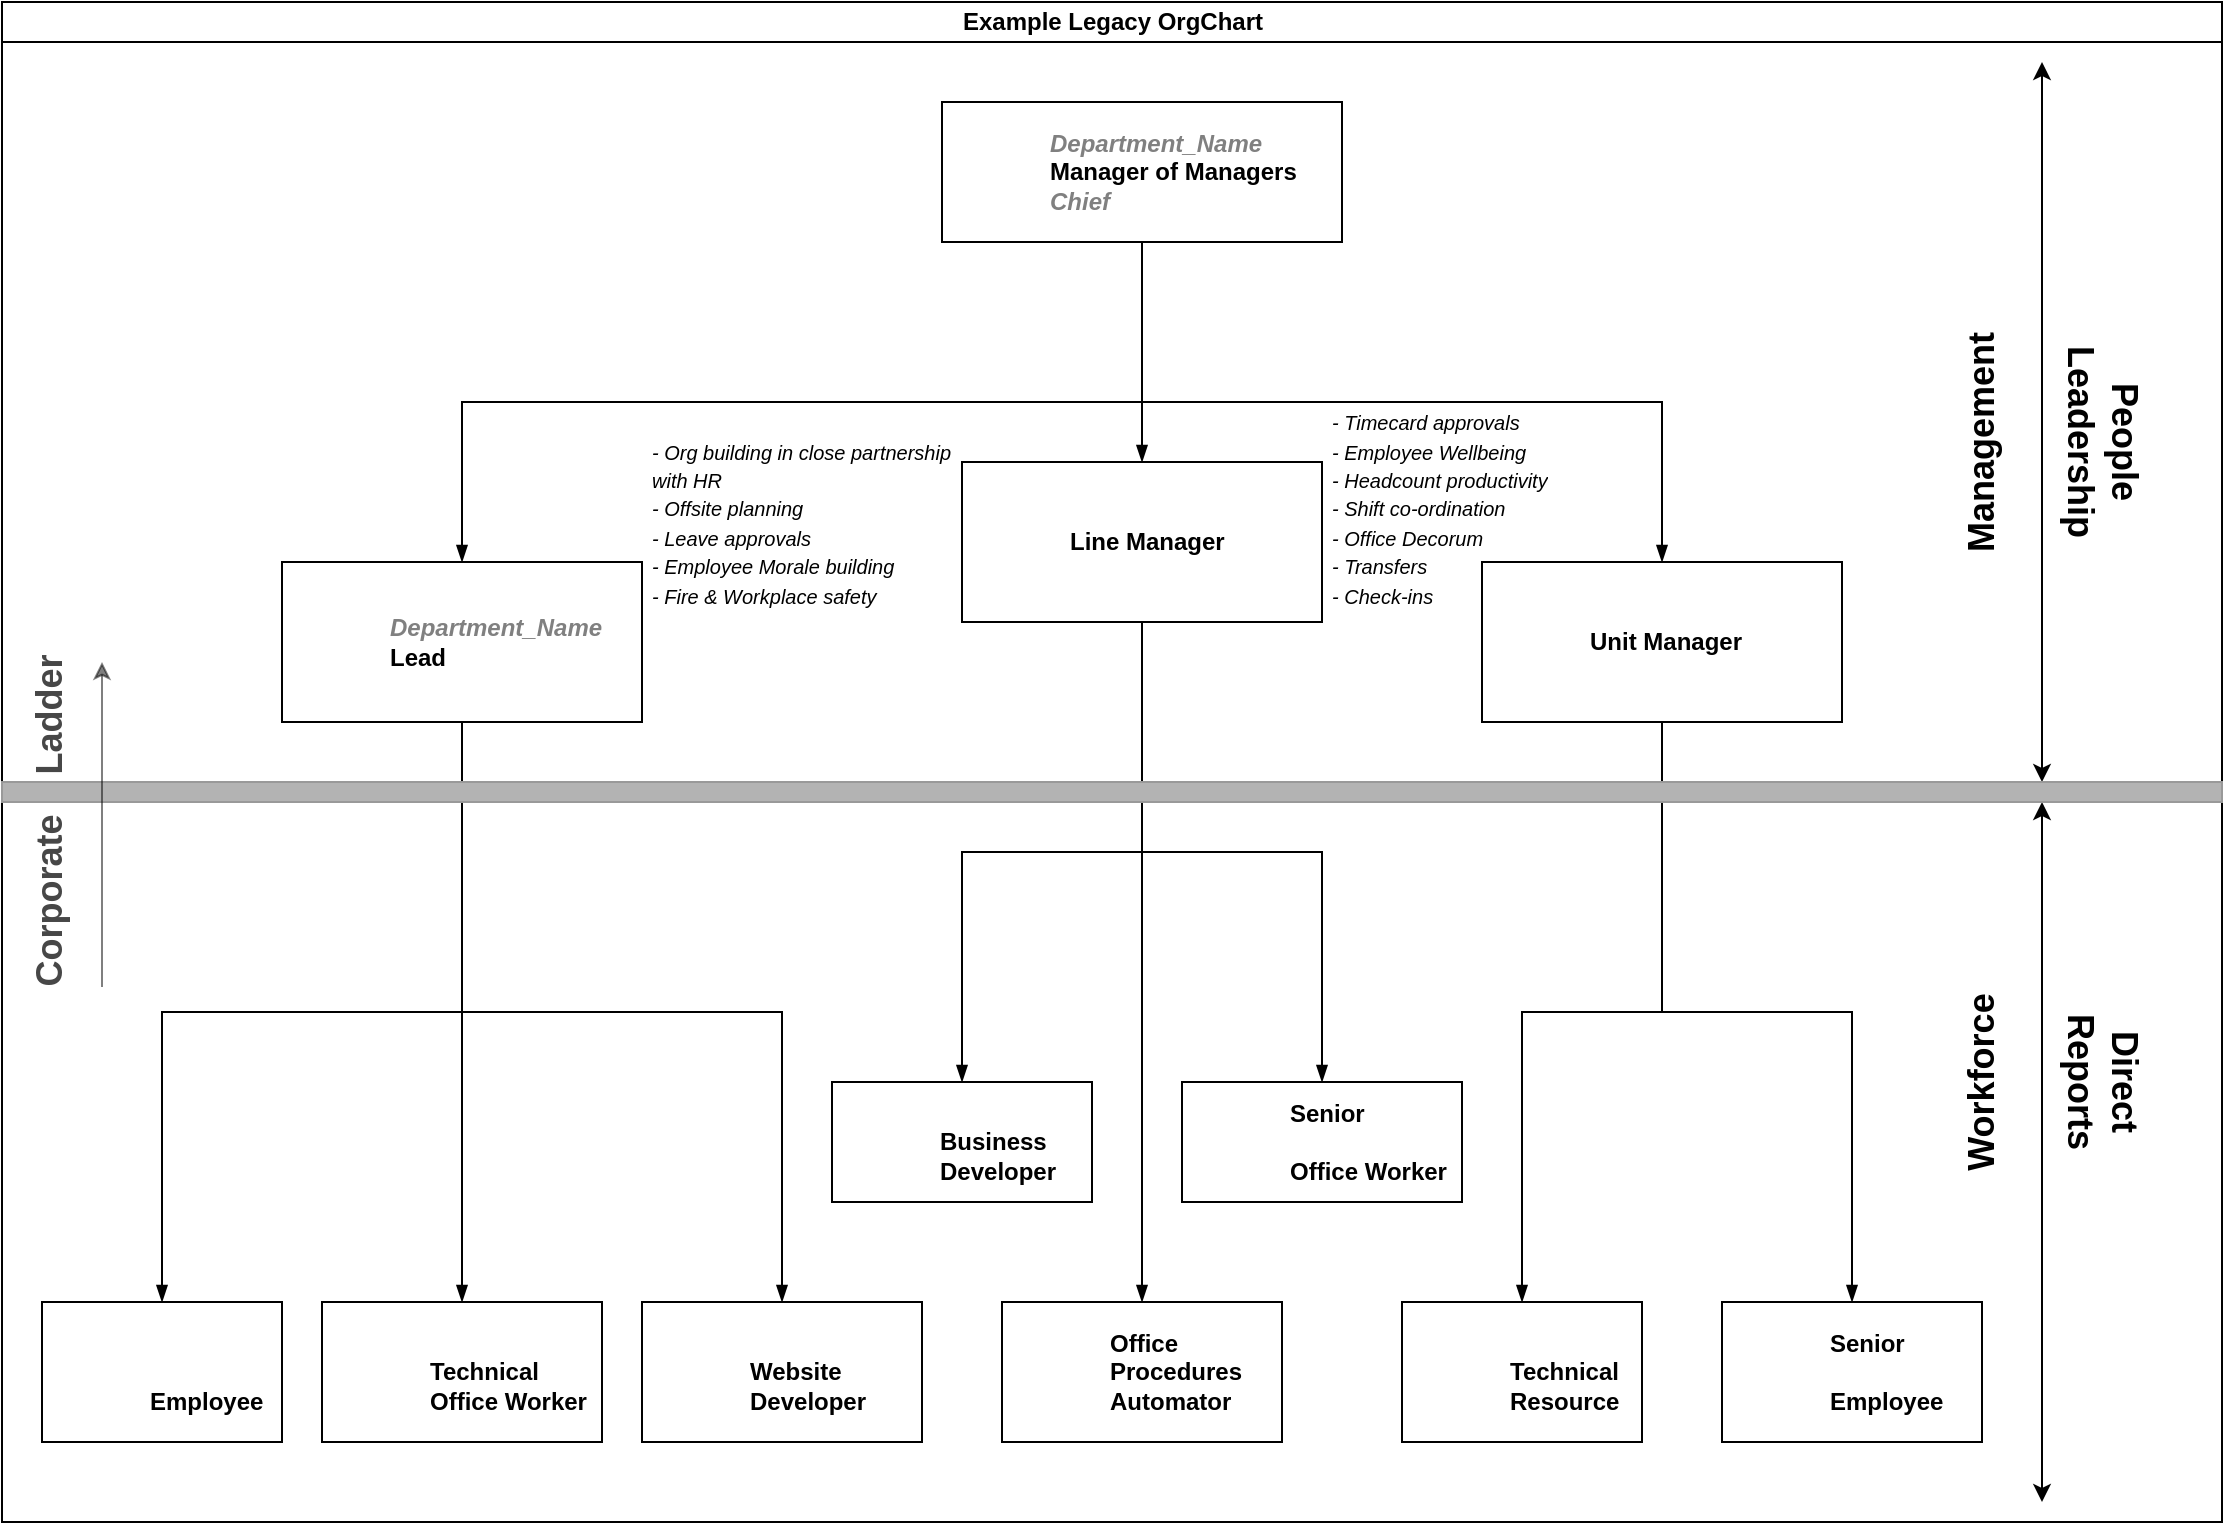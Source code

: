 <mxfile version="20.7.4" type="device"><diagram id="prtHgNgQTEPvFCAcTncT" name="Page-1"><mxGraphModel dx="1434" dy="838" grid="1" gridSize="10" guides="1" tooltips="1" connect="1" arrows="1" fold="1" page="1" pageScale="1" pageWidth="1169" pageHeight="827" math="0" shadow="0"><root><mxCell id="0"/><mxCell id="1" parent="0"/><mxCell id="dNxyNK7c78bLwvsdeMH5-11" value="Example Legacy OrgChart" style="swimlane;html=1;startSize=20;horizontal=1;containerType=tree;glass=0;direction=east;" parent="1" vertex="1"><mxGeometry x="40" y="40" width="1110" height="760" as="geometry"/></mxCell><UserObject label="&lt;i style=&quot;color: gray&quot;&gt;%dept_name%&lt;br&gt;&lt;/i&gt;%role%&lt;br&gt;&lt;i style=&quot;border-color: var(--border-color); color: gray;&quot;&gt;%alias%&lt;/i&gt;&lt;i style=&quot;color: gray&quot;&gt;&lt;br&gt;&lt;/i&gt;" placeholders="1" dept_name="Department_Name" role="Manager of Managers" alias="Chief" id="dNxyNK7c78bLwvsdeMH5-12"><mxCell style="label;image=https://cdn3.iconfinder.com/data/icons/user-avatars-1/512/users-10-3-128.png;whiteSpace=wrap;html=1;rounded=0;glass=0;treeMoving=1;treeFolding=1;" parent="dNxyNK7c78bLwvsdeMH5-11" vertex="1"><mxGeometry x="470" y="50" width="200" height="70" as="geometry"/></mxCell></UserObject><mxCell id="dNxyNK7c78bLwvsdeMH5-13" value="" style="endArrow=blockThin;endFill=1;fontSize=11;edgeStyle=elbowEdgeStyle;elbow=vertical;rounded=0;" parent="dNxyNK7c78bLwvsdeMH5-11" source="dNxyNK7c78bLwvsdeMH5-12" target="dNxyNK7c78bLwvsdeMH5-14" edge="1"><mxGeometry relative="1" as="geometry"/></mxCell><UserObject label="%role%" placeholders="1" role="Unit Manager" id="dNxyNK7c78bLwvsdeMH5-14"><mxCell style="label;image=https://cdn3.iconfinder.com/data/icons/user-avatars-1/512/users-9-2-128.png;whiteSpace=wrap;html=1;rounded=0;glass=0;treeFolding=1;treeMoving=1;" parent="dNxyNK7c78bLwvsdeMH5-11" vertex="1"><mxGeometry x="740" y="280" width="180" height="80" as="geometry"/></mxCell></UserObject><mxCell id="dNxyNK7c78bLwvsdeMH5-15" value="" style="endArrow=blockThin;endFill=1;fontSize=11;edgeStyle=elbowEdgeStyle;elbow=vertical;rounded=0;" parent="dNxyNK7c78bLwvsdeMH5-11" source="dNxyNK7c78bLwvsdeMH5-12" target="zjT_MDOcb-2LyVWN6Ogk-2" edge="1"><mxGeometry relative="1" as="geometry"/></mxCell><mxCell id="dNxyNK7c78bLwvsdeMH5-17" value="" style="endArrow=blockThin;endFill=1;fontSize=11;edgeStyle=elbowEdgeStyle;elbow=vertical;rounded=0;" parent="dNxyNK7c78bLwvsdeMH5-11" source="dNxyNK7c78bLwvsdeMH5-12" target="dNxyNK7c78bLwvsdeMH5-18" edge="1"><mxGeometry relative="1" as="geometry"/></mxCell><UserObject label="&lt;i style=&quot;border-color: var(--border-color); color: gray;&quot;&gt;%dept_name%&lt;/i&gt;&lt;br&gt;%role%" placeholders="1" role="Lead" dept_name="Department_Name" id="dNxyNK7c78bLwvsdeMH5-18"><mxCell style="label;image=https://cdn3.iconfinder.com/data/icons/user-avatars-1/512/users-3-128.png;whiteSpace=wrap;html=1;rounded=0;glass=0;" parent="dNxyNK7c78bLwvsdeMH5-11" vertex="1"><mxGeometry x="140" y="280" width="180" height="80" as="geometry"/></mxCell></UserObject><UserObject label="%role%" placeholders="1" role="Line Manager" id="zjT_MDOcb-2LyVWN6Ogk-2"><mxCell style="label;image=https://cdn3.iconfinder.com/data/icons/user-avatars-1/512/users-15-128.png;whiteSpace=wrap;html=1;rounded=0;glass=0;treeFolding=1;treeMoving=1;" parent="dNxyNK7c78bLwvsdeMH5-11" vertex="1"><mxGeometry x="480" y="230" width="180" height="80" as="geometry"/></mxCell></UserObject><mxCell id="zjT_MDOcb-2LyVWN6Ogk-7" value="" style="endArrow=blockThin;endFill=1;fontSize=11;edgeStyle=elbowEdgeStyle;elbow=vertical;rounded=0;" parent="dNxyNK7c78bLwvsdeMH5-11" source="dNxyNK7c78bLwvsdeMH5-14" target="zjT_MDOcb-2LyVWN6Ogk-8" edge="1"><mxGeometry relative="1" as="geometry"><mxPoint x="390" y="200" as="sourcePoint"/></mxGeometry></mxCell><UserObject label="%seniority%&lt;br style=&quot;border-color: var(--border-color);&quot;&gt;%type%&lt;br style=&quot;border-color: var(--border-color);&quot;&gt;%role%" placeholders="1" seniority="Senior" type="" role="Employee" id="zjT_MDOcb-2LyVWN6Ogk-8"><mxCell style="label;image=https://cdn3.iconfinder.com/data/icons/user-avatars-1/512/users-3-128.png;whiteSpace=wrap;html=1;rounded=0;glass=0;treeFolding=1;treeMoving=1;" parent="dNxyNK7c78bLwvsdeMH5-11" vertex="1"><mxGeometry x="860" y="650" width="130" height="70" as="geometry"/></mxCell></UserObject><mxCell id="zjT_MDOcb-2LyVWN6Ogk-9" value="" style="endArrow=blockThin;endFill=1;fontSize=11;edgeStyle=elbowEdgeStyle;elbow=vertical;rounded=0;" parent="dNxyNK7c78bLwvsdeMH5-11" source="dNxyNK7c78bLwvsdeMH5-14" target="zjT_MDOcb-2LyVWN6Ogk-10" edge="1"><mxGeometry relative="1" as="geometry"><mxPoint x="390" y="200" as="sourcePoint"/></mxGeometry></mxCell><UserObject label="%seniority%&lt;br style=&quot;border-color: var(--border-color);&quot;&gt;%type%&lt;br style=&quot;border-color: var(--border-color);&quot;&gt;%role%" placeholders="1" seniority="" type="Technical" role="Resource" id="zjT_MDOcb-2LyVWN6Ogk-10"><mxCell style="label;image=https://cdn3.iconfinder.com/data/icons/user-avatars-1/512/users-2-128.png;whiteSpace=wrap;html=1;rounded=0;glass=0;treeFolding=1;treeMoving=1;" parent="dNxyNK7c78bLwvsdeMH5-11" vertex="1"><mxGeometry x="700" y="650" width="120" height="70" as="geometry"/></mxCell></UserObject><mxCell id="zjT_MDOcb-2LyVWN6Ogk-13" value="" style="endArrow=blockThin;endFill=1;fontSize=11;edgeStyle=elbowEdgeStyle;elbow=vertical;rounded=0;" parent="dNxyNK7c78bLwvsdeMH5-11" source="dNxyNK7c78bLwvsdeMH5-18" target="zjT_MDOcb-2LyVWN6Ogk-14" edge="1"><mxGeometry relative="1" as="geometry"><mxPoint x="600" y="160" as="sourcePoint"/></mxGeometry></mxCell><UserObject label="%seniority%&lt;br style=&quot;border-color: var(--border-color);&quot;&gt;%type%&lt;br style=&quot;border-color: var(--border-color);&quot;&gt;%role%" placeholders="1" role="Employee" dept_name="Department_Name" seniority="" type="" id="zjT_MDOcb-2LyVWN6Ogk-14"><mxCell style="label;image=https://cdn3.iconfinder.com/data/icons/user-avatars-1/512/users-4-128.png;whiteSpace=wrap;html=1;rounded=0;glass=0;" parent="dNxyNK7c78bLwvsdeMH5-11" vertex="1"><mxGeometry x="20" y="650" width="120" height="70" as="geometry"/></mxCell></UserObject><mxCell id="zjT_MDOcb-2LyVWN6Ogk-15" value="" style="endArrow=blockThin;endFill=1;fontSize=11;edgeStyle=elbowEdgeStyle;elbow=vertical;rounded=0;" parent="dNxyNK7c78bLwvsdeMH5-11" source="dNxyNK7c78bLwvsdeMH5-18" target="zjT_MDOcb-2LyVWN6Ogk-16" edge="1"><mxGeometry relative="1" as="geometry"><mxPoint x="600" y="160" as="sourcePoint"/></mxGeometry></mxCell><UserObject label="%seniority%&lt;br style=&quot;border-color: var(--border-color);&quot;&gt;%type%&lt;br style=&quot;border-color: var(--border-color);&quot;&gt;%role%" placeholders="1" role="Developer" dept_name="Department_Name" seniority="" type="Website" id="zjT_MDOcb-2LyVWN6Ogk-16"><mxCell style="label;image=https://cdn3.iconfinder.com/data/icons/user-avatars-1/512/users-10-3-128.png;whiteSpace=wrap;html=1;rounded=0;glass=0;" parent="dNxyNK7c78bLwvsdeMH5-11" vertex="1"><mxGeometry x="320" y="650" width="140" height="70" as="geometry"/></mxCell></UserObject><mxCell id="zjT_MDOcb-2LyVWN6Ogk-19" value="" style="endArrow=blockThin;endFill=1;fontSize=11;edgeStyle=elbowEdgeStyle;elbow=vertical;rounded=0;" parent="dNxyNK7c78bLwvsdeMH5-11" source="zjT_MDOcb-2LyVWN6Ogk-2" target="zjT_MDOcb-2LyVWN6Ogk-20" edge="1"><mxGeometry relative="1" as="geometry"><mxPoint x="600" y="160" as="sourcePoint"/></mxGeometry></mxCell><UserObject label="%seniority%&lt;br style=&quot;border-color: var(--border-color);&quot;&gt;%type%&lt;br style=&quot;border-color: var(--border-color);&quot;&gt;%role%" placeholders="1" role="Developer" seniority="" type="Business" id="zjT_MDOcb-2LyVWN6Ogk-20"><mxCell style="label;image=https://cdn3.iconfinder.com/data/icons/user-avatars-1/512/users-4-128.png;whiteSpace=wrap;html=1;rounded=0;glass=0;treeFolding=1;treeMoving=1;" parent="dNxyNK7c78bLwvsdeMH5-11" vertex="1"><mxGeometry x="415" y="540" width="130" height="60" as="geometry"/></mxCell></UserObject><mxCell id="zjT_MDOcb-2LyVWN6Ogk-23" value="" style="endArrow=blockThin;endFill=1;fontSize=11;edgeStyle=elbowEdgeStyle;elbow=vertical;rounded=0;" parent="dNxyNK7c78bLwvsdeMH5-11" source="dNxyNK7c78bLwvsdeMH5-18" target="zjT_MDOcb-2LyVWN6Ogk-24" edge="1"><mxGeometry relative="1" as="geometry"><mxPoint x="600" y="160" as="sourcePoint"/></mxGeometry></mxCell><UserObject label="%seniority%&lt;br&gt;%type%&lt;br&gt;%role%" placeholders="1" role="Office Worker" dept_name="Department_Name" seniority="" type="Technical" id="zjT_MDOcb-2LyVWN6Ogk-24"><mxCell style="label;image=https://cdn3.iconfinder.com/data/icons/user-avatars-1/512/users-15-128.png;whiteSpace=wrap;html=1;rounded=0;glass=0;" parent="dNxyNK7c78bLwvsdeMH5-11" vertex="1"><mxGeometry x="160" y="650" width="140" height="70" as="geometry"/></mxCell></UserObject><mxCell id="zjT_MDOcb-2LyVWN6Ogk-25" value="" style="endArrow=blockThin;endFill=1;fontSize=11;edgeStyle=elbowEdgeStyle;elbow=vertical;rounded=0;" parent="dNxyNK7c78bLwvsdeMH5-11" source="zjT_MDOcb-2LyVWN6Ogk-2" target="zjT_MDOcb-2LyVWN6Ogk-26" edge="1"><mxGeometry relative="1" as="geometry"><mxPoint x="600" y="160" as="sourcePoint"/></mxGeometry></mxCell><UserObject label="%seniority%&lt;br style=&quot;border-color: var(--border-color);&quot;&gt;%type%&lt;br style=&quot;border-color: var(--border-color);&quot;&gt;%role%" placeholders="1" role="Automator" type="Procedures" seniority="Office" id="zjT_MDOcb-2LyVWN6Ogk-26"><mxCell style="label;image=https://cdn3.iconfinder.com/data/icons/user-avatars-1/512/users-3-128.png;whiteSpace=wrap;html=1;rounded=0;glass=0;treeFolding=1;treeMoving=1;" parent="dNxyNK7c78bLwvsdeMH5-11" vertex="1"><mxGeometry x="500" y="650" width="140" height="70" as="geometry"/></mxCell></UserObject><mxCell id="zjT_MDOcb-2LyVWN6Ogk-27" value="" style="endArrow=blockThin;endFill=1;fontSize=11;edgeStyle=elbowEdgeStyle;elbow=vertical;rounded=0;" parent="dNxyNK7c78bLwvsdeMH5-11" source="zjT_MDOcb-2LyVWN6Ogk-2" target="zjT_MDOcb-2LyVWN6Ogk-28" edge="1"><mxGeometry relative="1" as="geometry"><mxPoint x="610" y="160" as="sourcePoint"/></mxGeometry></mxCell><UserObject label="%seniority%&lt;br style=&quot;border-color: var(--border-color);&quot;&gt;%type%&lt;br style=&quot;border-color: var(--border-color);&quot;&gt;%role%" placeholders="1" role="Office Worker" seniority="Senior" type="" id="zjT_MDOcb-2LyVWN6Ogk-28"><mxCell style="label;image=https://cdn3.iconfinder.com/data/icons/user-avatars-1/512/users-9-2-128.png;whiteSpace=wrap;html=1;rounded=0;glass=0;treeFolding=1;treeMoving=1;" parent="dNxyNK7c78bLwvsdeMH5-11" vertex="1"><mxGeometry x="590" y="540" width="140" height="60" as="geometry"/></mxCell></UserObject><mxCell id="zjT_MDOcb-2LyVWN6Ogk-35" value="" style="endArrow=classic;startArrow=classic;html=1;rounded=0;" parent="dNxyNK7c78bLwvsdeMH5-11" edge="1"><mxGeometry width="50" height="50" relative="1" as="geometry"><mxPoint x="1020" y="390" as="sourcePoint"/><mxPoint x="1020" y="30" as="targetPoint"/></mxGeometry></mxCell><mxCell id="zjT_MDOcb-2LyVWN6Ogk-36" value="" style="endArrow=none;html=1;rounded=0;" parent="dNxyNK7c78bLwvsdeMH5-11" edge="1"><mxGeometry width="50" height="50" relative="1" as="geometry"><mxPoint x="990" y="390" as="sourcePoint"/><mxPoint x="1050" y="390" as="targetPoint"/></mxGeometry></mxCell><mxCell id="zjT_MDOcb-2LyVWN6Ogk-38" value="" style="endArrow=none;html=1;rounded=0;" parent="dNxyNK7c78bLwvsdeMH5-11" edge="1"><mxGeometry width="50" height="50" relative="1" as="geometry"><mxPoint x="990" y="400" as="sourcePoint"/><mxPoint x="1050" y="400" as="targetPoint"/></mxGeometry></mxCell><mxCell id="zjT_MDOcb-2LyVWN6Ogk-39" value="" style="endArrow=classic;startArrow=classic;html=1;rounded=0;" parent="dNxyNK7c78bLwvsdeMH5-11" edge="1"><mxGeometry width="50" height="50" relative="1" as="geometry"><mxPoint x="1020" y="750" as="sourcePoint"/><mxPoint x="1020" y="400" as="targetPoint"/></mxGeometry></mxCell><mxCell id="zjT_MDOcb-2LyVWN6Ogk-40" value="&lt;b&gt;&lt;font style=&quot;&quot;&gt;&lt;font style=&quot;font-size: 18px;&quot;&gt;Management&lt;/font&gt;&lt;br&gt;&lt;/font&gt;&lt;/b&gt;" style="text;html=1;strokeColor=none;fillColor=none;align=center;verticalAlign=middle;whiteSpace=wrap;rounded=0;rotation=270;" parent="dNxyNK7c78bLwvsdeMH5-11" vertex="1"><mxGeometry x="940" y="200" width="100" height="40" as="geometry"/></mxCell><mxCell id="zjT_MDOcb-2LyVWN6Ogk-41" value="&lt;b&gt;&lt;font style=&quot;&quot;&gt;&lt;font style=&quot;font-size: 18px;&quot;&gt;People Leadership&lt;/font&gt;&lt;br&gt;&lt;/font&gt;&lt;/b&gt;" style="text;html=1;strokeColor=none;fillColor=none;align=center;verticalAlign=middle;whiteSpace=wrap;rounded=0;rotation=90;" parent="dNxyNK7c78bLwvsdeMH5-11" vertex="1"><mxGeometry x="1000" y="200" width="100" height="40" as="geometry"/></mxCell><mxCell id="zjT_MDOcb-2LyVWN6Ogk-42" value="&lt;b&gt;&lt;font style=&quot;&quot;&gt;&lt;font style=&quot;font-size: 18px;&quot;&gt;Direct Reports&lt;/font&gt;&lt;br&gt;&lt;/font&gt;&lt;/b&gt;" style="text;html=1;strokeColor=none;fillColor=none;align=center;verticalAlign=middle;whiteSpace=wrap;rounded=0;rotation=90;" parent="dNxyNK7c78bLwvsdeMH5-11" vertex="1"><mxGeometry x="1000" y="520" width="100" height="40" as="geometry"/></mxCell><mxCell id="zjT_MDOcb-2LyVWN6Ogk-44" value="&lt;b&gt;&lt;font style=&quot;&quot;&gt;&lt;font style=&quot;font-size: 18px;&quot;&gt;Workforce&lt;/font&gt;&lt;br&gt;&lt;/font&gt;&lt;/b&gt;" style="text;html=1;strokeColor=none;fillColor=none;align=center;verticalAlign=middle;whiteSpace=wrap;rounded=0;rotation=270;" parent="dNxyNK7c78bLwvsdeMH5-11" vertex="1"><mxGeometry x="940" y="520" width="100" height="40" as="geometry"/></mxCell><mxCell id="zjT_MDOcb-2LyVWN6Ogk-45" value="" style="rounded=0;whiteSpace=wrap;html=1;fontSize=18;fillColor=#B3B3B3;strokeColor=#999999;" parent="dNxyNK7c78bLwvsdeMH5-11" vertex="1"><mxGeometry y="390" width="1110" height="10" as="geometry"/></mxCell><mxCell id="eAgZKTzjG2FC8HeCP9xd-3" value="&lt;i&gt;&lt;font style=&quot;font-size: 10px;&quot;&gt;&lt;b&gt;&lt;br&gt;&lt;br&gt;&lt;/b&gt;&lt;br&gt;&lt;br&gt;- Org building in close partnership with HR&lt;br&gt;- Offsite planning&lt;br&gt;- Leave approvals&lt;br&gt;- Employee Morale building&lt;br&gt;- Fire &amp;amp; Workplace safety&lt;/font&gt;&lt;/i&gt;" style="text;html=1;strokeColor=none;fillColor=none;spacing=5;spacingTop=-20;whiteSpace=wrap;overflow=hidden;rounded=0;" parent="dNxyNK7c78bLwvsdeMH5-11" vertex="1"><mxGeometry x="320" y="170" width="170" height="170" as="geometry"/></mxCell><mxCell id="eAgZKTzjG2FC8HeCP9xd-4" value="&lt;i&gt;&lt;font style=&quot;font-size: 10px;&quot;&gt;&lt;b&gt;&lt;br&gt;&lt;br&gt;&lt;/b&gt;&lt;br&gt;- Timecard approvals&lt;br&gt;- Employee Wellbeing&lt;br&gt;- Headcount productivity&lt;br&gt;- Shift co-ordination&lt;br&gt;- Office Decorum&lt;br&gt;- Transfers&lt;br&gt;- Check-ins&lt;/font&gt;&lt;/i&gt;" style="text;html=1;strokeColor=none;fillColor=none;spacing=5;spacingTop=-20;whiteSpace=wrap;overflow=hidden;rounded=0;" parent="dNxyNK7c78bLwvsdeMH5-11" vertex="1"><mxGeometry x="660" y="170" width="170" height="140" as="geometry"/></mxCell><mxCell id="sln5Xol4Oh6eNLEYuEnU-1" value="" style="shape=image;html=1;verticalAlign=top;verticalLabelPosition=bottom;labelBackgroundColor=#ffffff;imageAspect=0;aspect=fixed;image=https://cdn0.iconfinder.com/data/icons/phosphor-thin-vol-3/256/ladder-simple-thin-128.png;opacity=25;" vertex="1" parent="dNxyNK7c78bLwvsdeMH5-11"><mxGeometry y="404" width="50" height="50" as="geometry"/></mxCell><mxCell id="sln5Xol4Oh6eNLEYuEnU-2" value="" style="shape=image;html=1;verticalAlign=top;verticalLabelPosition=bottom;labelBackgroundColor=#ffffff;imageAspect=0;aspect=fixed;image=https://cdn0.iconfinder.com/data/icons/phosphor-thin-vol-3/256/ladder-simple-thin-128.png;opacity=25;" vertex="1" parent="dNxyNK7c78bLwvsdeMH5-11"><mxGeometry y="440" width="50" height="50" as="geometry"/></mxCell><mxCell id="sln5Xol4Oh6eNLEYuEnU-3" value="" style="shape=image;html=1;verticalAlign=top;verticalLabelPosition=bottom;labelBackgroundColor=#ffffff;imageAspect=0;aspect=fixed;image=https://cdn0.iconfinder.com/data/icons/phosphor-thin-vol-3/256/ladder-simple-thin-128.png;opacity=25;" vertex="1" parent="dNxyNK7c78bLwvsdeMH5-11"><mxGeometry y="370" width="50" height="50" as="geometry"/></mxCell><mxCell id="sln5Xol4Oh6eNLEYuEnU-6" value="" style="shape=image;html=1;verticalAlign=top;verticalLabelPosition=bottom;labelBackgroundColor=#ffffff;imageAspect=0;aspect=fixed;image=https://cdn0.iconfinder.com/data/icons/phosphor-thin-vol-3/256/ladder-simple-thin-128.png;opacity=25;" vertex="1" parent="dNxyNK7c78bLwvsdeMH5-11"><mxGeometry y="304" width="50" height="50" as="geometry"/></mxCell><mxCell id="sln5Xol4Oh6eNLEYuEnU-7" value="" style="shape=image;html=1;verticalAlign=top;verticalLabelPosition=bottom;labelBackgroundColor=#ffffff;imageAspect=0;aspect=fixed;image=https://cdn0.iconfinder.com/data/icons/phosphor-thin-vol-3/256/ladder-simple-thin-128.png;opacity=25;" vertex="1" parent="dNxyNK7c78bLwvsdeMH5-11"><mxGeometry y="340" width="50" height="50" as="geometry"/></mxCell><mxCell id="sln5Xol4Oh6eNLEYuEnU-8" value="" style="shape=image;html=1;verticalAlign=top;verticalLabelPosition=bottom;labelBackgroundColor=#ffffff;imageAspect=0;aspect=fixed;image=https://cdn0.iconfinder.com/data/icons/phosphor-thin-vol-3/256/ladder-simple-thin-128.png;opacity=25;" vertex="1" parent="dNxyNK7c78bLwvsdeMH5-11"><mxGeometry y="270" width="50" height="50" as="geometry"/></mxCell><mxCell id="sln5Xol4Oh6eNLEYuEnU-11" value="" style="shape=image;html=1;verticalAlign=top;verticalLabelPosition=bottom;labelBackgroundColor=#ffffff;imageAspect=0;aspect=fixed;image=https://cdn0.iconfinder.com/data/icons/phosphor-thin-vol-3/256/ladder-simple-thin-128.png;imageBorder=none;imageBackground=none;opacity=25;" vertex="1" parent="dNxyNK7c78bLwvsdeMH5-11"><mxGeometry y="480" width="50" height="50" as="geometry"/></mxCell><mxCell id="sln5Xol4Oh6eNLEYuEnU-12" value="" style="shape=image;html=1;verticalAlign=top;verticalLabelPosition=bottom;labelBackgroundColor=#ffffff;imageAspect=0;aspect=fixed;image=https://cdn0.iconfinder.com/data/icons/phosphor-thin-vol-3/256/ladder-simple-thin-128.png;opacity=25;" vertex="1" parent="dNxyNK7c78bLwvsdeMH5-11"><mxGeometry y="204" width="50" height="50" as="geometry"/></mxCell><mxCell id="sln5Xol4Oh6eNLEYuEnU-13" value="" style="shape=image;html=1;verticalAlign=top;verticalLabelPosition=bottom;labelBackgroundColor=#ffffff;imageAspect=0;aspect=fixed;image=https://cdn0.iconfinder.com/data/icons/phosphor-thin-vol-3/256/ladder-simple-thin-128.png;opacity=25;" vertex="1" parent="dNxyNK7c78bLwvsdeMH5-11"><mxGeometry y="240" width="50" height="50" as="geometry"/></mxCell><mxCell id="sln5Xol4Oh6eNLEYuEnU-14" value="" style="shape=image;html=1;verticalAlign=top;verticalLabelPosition=bottom;labelBackgroundColor=#ffffff;imageAspect=0;aspect=fixed;image=https://cdn0.iconfinder.com/data/icons/phosphor-thin-vol-3/256/ladder-simple-thin-128.png;opacity=25;" vertex="1" parent="dNxyNK7c78bLwvsdeMH5-11"><mxGeometry y="170" width="50" height="50" as="geometry"/></mxCell><mxCell id="sln5Xol4Oh6eNLEYuEnU-15" value="&lt;b&gt;&lt;font style=&quot;&quot;&gt;&lt;font style=&quot;font-size: 18px;&quot;&gt;Corporate&amp;nbsp; &amp;nbsp; Ladder&lt;/font&gt;&lt;br&gt;&lt;/font&gt;&lt;/b&gt;" style="text;html=1;strokeColor=none;fillColor=none;align=center;verticalAlign=middle;whiteSpace=wrap;rounded=0;rotation=270;opacity=25;fontColor=#474747;" vertex="1" parent="dNxyNK7c78bLwvsdeMH5-11"><mxGeometry x="-112.5" y="390" width="272.5" height="40" as="geometry"/></mxCell><mxCell id="sln5Xol4Oh6eNLEYuEnU-16" value="" style="endArrow=classic;html=1;rounded=0;exitX=1;exitY=0.25;exitDx=0;exitDy=0;opacity=50;" edge="1" parent="dNxyNK7c78bLwvsdeMH5-11" source="sln5Xol4Oh6eNLEYuEnU-11"><mxGeometry x="1" y="-73" width="50" height="50" relative="1" as="geometry"><mxPoint x="50" y="450" as="sourcePoint"/><mxPoint x="50" y="330" as="targetPoint"/><mxPoint x="-53" y="-70" as="offset"/></mxGeometry></mxCell></root></mxGraphModel></diagram></mxfile>